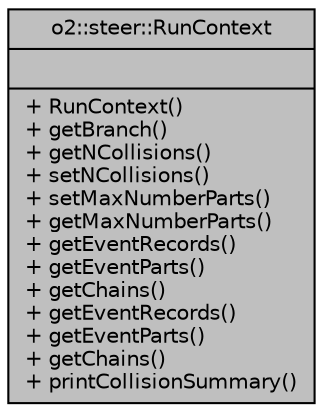 digraph "o2::steer::RunContext"
{
 // INTERACTIVE_SVG=YES
  bgcolor="transparent";
  edge [fontname="Helvetica",fontsize="10",labelfontname="Helvetica",labelfontsize="10"];
  node [fontname="Helvetica",fontsize="10",shape=record];
  Node1 [label="{o2::steer::RunContext\n||+ RunContext()\l+ getBranch()\l+ getNCollisions()\l+ setNCollisions()\l+ setMaxNumberParts()\l+ getMaxNumberParts()\l+ getEventRecords()\l+ getEventParts()\l+ getChains()\l+ getEventRecords()\l+ getEventParts()\l+ getChains()\l+ printCollisionSummary()\l}",height=0.2,width=0.4,color="black", fillcolor="grey75", style="filled" fontcolor="black"];
}
